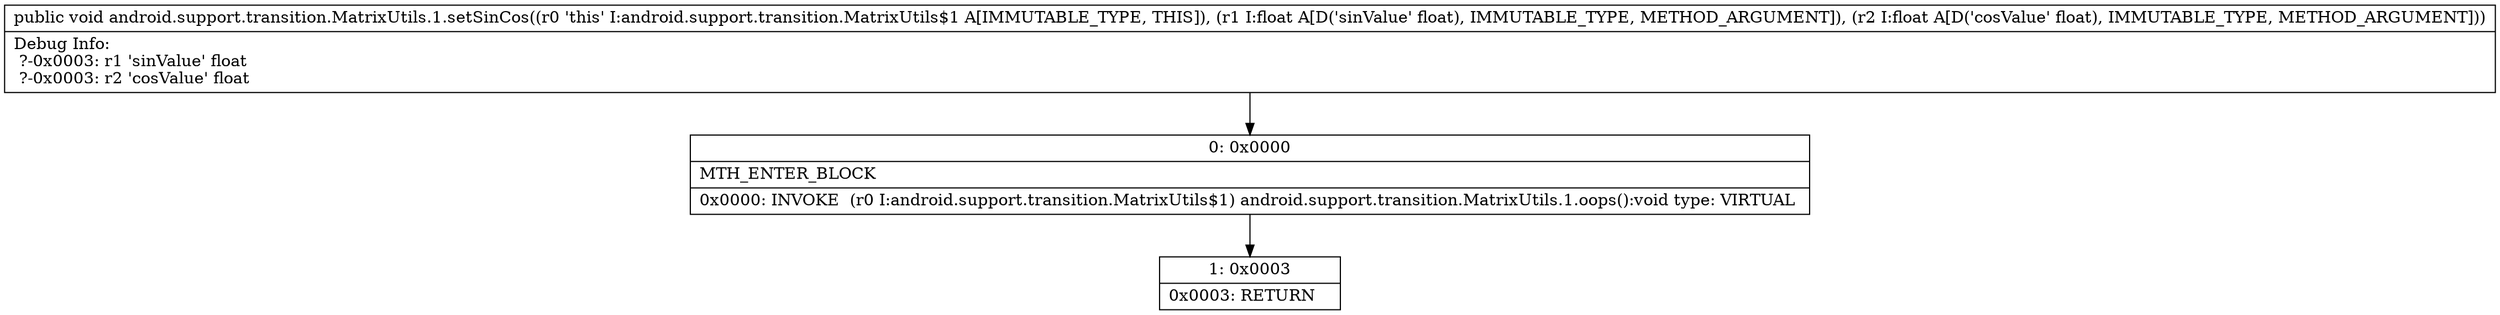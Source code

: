 digraph "CFG forandroid.support.transition.MatrixUtils.1.setSinCos(FF)V" {
Node_0 [shape=record,label="{0\:\ 0x0000|MTH_ENTER_BLOCK\l|0x0000: INVOKE  (r0 I:android.support.transition.MatrixUtils$1) android.support.transition.MatrixUtils.1.oops():void type: VIRTUAL \l}"];
Node_1 [shape=record,label="{1\:\ 0x0003|0x0003: RETURN   \l}"];
MethodNode[shape=record,label="{public void android.support.transition.MatrixUtils.1.setSinCos((r0 'this' I:android.support.transition.MatrixUtils$1 A[IMMUTABLE_TYPE, THIS]), (r1 I:float A[D('sinValue' float), IMMUTABLE_TYPE, METHOD_ARGUMENT]), (r2 I:float A[D('cosValue' float), IMMUTABLE_TYPE, METHOD_ARGUMENT]))  | Debug Info:\l  ?\-0x0003: r1 'sinValue' float\l  ?\-0x0003: r2 'cosValue' float\l}"];
MethodNode -> Node_0;
Node_0 -> Node_1;
}

